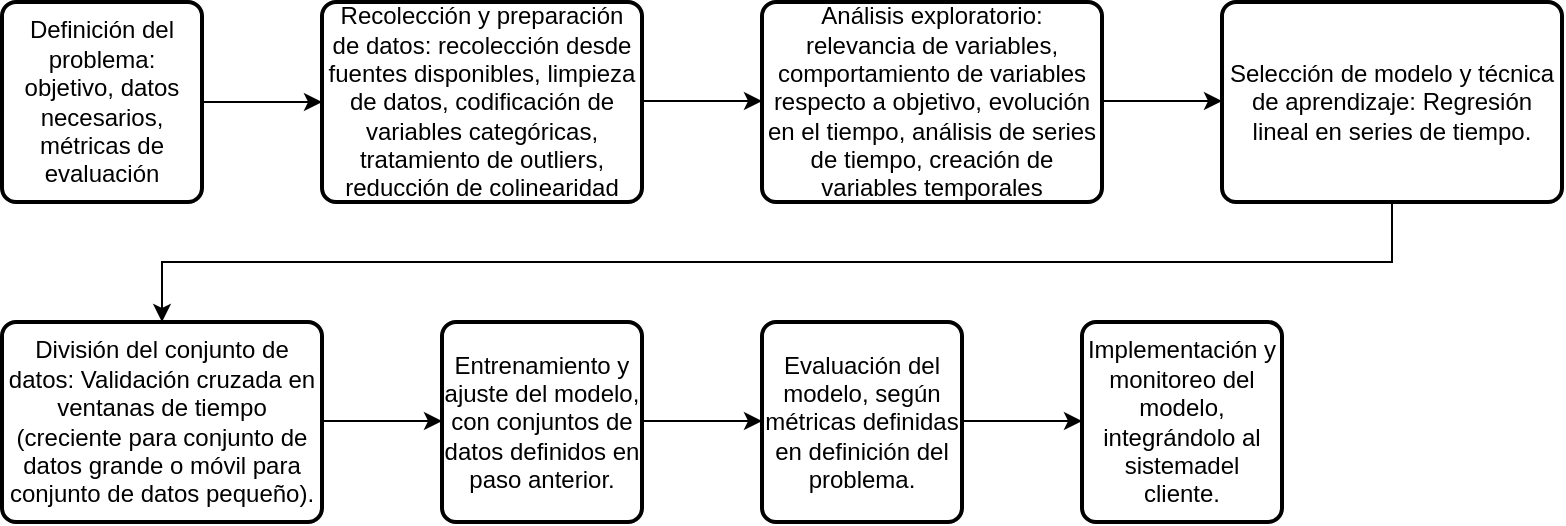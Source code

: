 <mxfile version="28.0.6">
  <diagram name="Página-1" id="jKnsaDQLp6IGevHECjiU">
    <mxGraphModel dx="1426" dy="841" grid="1" gridSize="10" guides="1" tooltips="1" connect="1" arrows="1" fold="1" page="1" pageScale="1" pageWidth="827" pageHeight="1169" math="0" shadow="0">
      <root>
        <mxCell id="0" />
        <mxCell id="1" parent="0" />
        <mxCell id="3elFPOAeH255cSroFTTC-1" value="Definición del problema: objetivo, datos necesarios, métricas de evaluación" style="rounded=1;whiteSpace=wrap;html=1;absoluteArcSize=1;arcSize=14;strokeWidth=2;" vertex="1" parent="1">
          <mxGeometry x="10" y="10" width="100" height="100" as="geometry" />
        </mxCell>
        <mxCell id="3elFPOAeH255cSroFTTC-2" value="Recolección y preparación de datos: recolección desde fuentes disponibles, limpieza de datos, codificación de variables categóricas, tratamiento de outliers, reducción de colinearidad" style="rounded=1;whiteSpace=wrap;html=1;absoluteArcSize=1;arcSize=14;strokeWidth=2;" vertex="1" parent="1">
          <mxGeometry x="170" y="10" width="160" height="100" as="geometry" />
        </mxCell>
        <mxCell id="3elFPOAeH255cSroFTTC-3" value="Análisis exploratorio: relevancia de variables, comportamiento de variables respecto a objetivo, evolución en el tiempo, análisis de series de tiempo, creación de variables temporales" style="rounded=1;whiteSpace=wrap;html=1;absoluteArcSize=1;arcSize=14;strokeWidth=2;" vertex="1" parent="1">
          <mxGeometry x="390" y="10" width="170" height="100" as="geometry" />
        </mxCell>
        <mxCell id="3elFPOAeH255cSroFTTC-4" value="Selección de modelo y técnica de aprendizaje: Regresión lineal en series de tiempo." style="rounded=1;whiteSpace=wrap;html=1;absoluteArcSize=1;arcSize=14;strokeWidth=2;" vertex="1" parent="1">
          <mxGeometry x="620" y="10" width="170" height="100" as="geometry" />
        </mxCell>
        <mxCell id="3elFPOAeH255cSroFTTC-5" value="División del conjunto de datos: Validación cruzada en ventanas de tiempo (creciente para conjunto de datos grande o móvil para conjunto de datos pequeño)." style="rounded=1;whiteSpace=wrap;html=1;absoluteArcSize=1;arcSize=14;strokeWidth=2;" vertex="1" parent="1">
          <mxGeometry x="10" y="170" width="160" height="100" as="geometry" />
        </mxCell>
        <mxCell id="3elFPOAeH255cSroFTTC-6" value="Entrenamiento y ajuste del modelo, con conjuntos de datos definidos en paso anterior." style="rounded=1;whiteSpace=wrap;html=1;absoluteArcSize=1;arcSize=14;strokeWidth=2;" vertex="1" parent="1">
          <mxGeometry x="230" y="170" width="100" height="100" as="geometry" />
        </mxCell>
        <mxCell id="3elFPOAeH255cSroFTTC-7" value="Evaluación del modelo, según métricas definidas en definición del problema." style="rounded=1;whiteSpace=wrap;html=1;absoluteArcSize=1;arcSize=14;strokeWidth=2;" vertex="1" parent="1">
          <mxGeometry x="390" y="170" width="100" height="100" as="geometry" />
        </mxCell>
        <mxCell id="3elFPOAeH255cSroFTTC-8" value="Implementación y monitoreo del modelo, integrándolo al sistemadel cliente." style="rounded=1;whiteSpace=wrap;html=1;absoluteArcSize=1;arcSize=14;strokeWidth=2;" vertex="1" parent="1">
          <mxGeometry x="550" y="170" width="100" height="100" as="geometry" />
        </mxCell>
        <mxCell id="3elFPOAeH255cSroFTTC-12" value="" style="endArrow=classic;html=1;rounded=0;exitX=1;exitY=0.5;exitDx=0;exitDy=0;entryX=0;entryY=0.5;entryDx=0;entryDy=0;" edge="1" parent="1" source="3elFPOAeH255cSroFTTC-1" target="3elFPOAeH255cSroFTTC-2">
          <mxGeometry width="50" height="50" relative="1" as="geometry">
            <mxPoint x="300" y="60" as="sourcePoint" />
            <mxPoint x="350" y="10" as="targetPoint" />
          </mxGeometry>
        </mxCell>
        <mxCell id="3elFPOAeH255cSroFTTC-13" value="" style="endArrow=classic;html=1;rounded=0;exitX=1;exitY=0.5;exitDx=0;exitDy=0;entryX=0;entryY=0.5;entryDx=0;entryDy=0;" edge="1" parent="1">
          <mxGeometry width="50" height="50" relative="1" as="geometry">
            <mxPoint x="330" y="59.5" as="sourcePoint" />
            <mxPoint x="390" y="59.5" as="targetPoint" />
          </mxGeometry>
        </mxCell>
        <mxCell id="3elFPOAeH255cSroFTTC-14" value="" style="endArrow=classic;html=1;rounded=0;exitX=1;exitY=0.5;exitDx=0;exitDy=0;entryX=0;entryY=0.5;entryDx=0;entryDy=0;" edge="1" parent="1">
          <mxGeometry width="50" height="50" relative="1" as="geometry">
            <mxPoint x="560" y="59.5" as="sourcePoint" />
            <mxPoint x="620" y="59.5" as="targetPoint" />
          </mxGeometry>
        </mxCell>
        <mxCell id="3elFPOAeH255cSroFTTC-15" value="" style="endArrow=classic;html=1;rounded=0;exitX=1;exitY=0.5;exitDx=0;exitDy=0;entryX=0;entryY=0.5;entryDx=0;entryDy=0;" edge="1" parent="1">
          <mxGeometry width="50" height="50" relative="1" as="geometry">
            <mxPoint x="170" y="219.5" as="sourcePoint" />
            <mxPoint x="230" y="219.5" as="targetPoint" />
          </mxGeometry>
        </mxCell>
        <mxCell id="3elFPOAeH255cSroFTTC-16" value="" style="endArrow=classic;html=1;rounded=0;exitX=1;exitY=0.5;exitDx=0;exitDy=0;entryX=0;entryY=0.5;entryDx=0;entryDy=0;" edge="1" parent="1">
          <mxGeometry width="50" height="50" relative="1" as="geometry">
            <mxPoint x="330" y="219.5" as="sourcePoint" />
            <mxPoint x="390" y="219.5" as="targetPoint" />
            <Array as="points">
              <mxPoint x="360" y="219.5" />
            </Array>
          </mxGeometry>
        </mxCell>
        <mxCell id="3elFPOAeH255cSroFTTC-17" value="" style="endArrow=classic;html=1;rounded=0;exitX=1;exitY=0.5;exitDx=0;exitDy=0;entryX=0;entryY=0.5;entryDx=0;entryDy=0;" edge="1" parent="1">
          <mxGeometry width="50" height="50" relative="1" as="geometry">
            <mxPoint x="490" y="219.5" as="sourcePoint" />
            <mxPoint x="550" y="219.5" as="targetPoint" />
          </mxGeometry>
        </mxCell>
        <mxCell id="3elFPOAeH255cSroFTTC-18" value="" style="endArrow=classic;html=1;rounded=0;exitX=0.5;exitY=1;exitDx=0;exitDy=0;entryX=0.5;entryY=0;entryDx=0;entryDy=0;" edge="1" parent="1" source="3elFPOAeH255cSroFTTC-4" target="3elFPOAeH255cSroFTTC-5">
          <mxGeometry width="50" height="50" relative="1" as="geometry">
            <mxPoint x="730" y="140" as="sourcePoint" />
            <mxPoint x="700" y="160" as="targetPoint" />
            <Array as="points">
              <mxPoint x="705" y="140" />
              <mxPoint x="90" y="140" />
            </Array>
          </mxGeometry>
        </mxCell>
      </root>
    </mxGraphModel>
  </diagram>
</mxfile>
